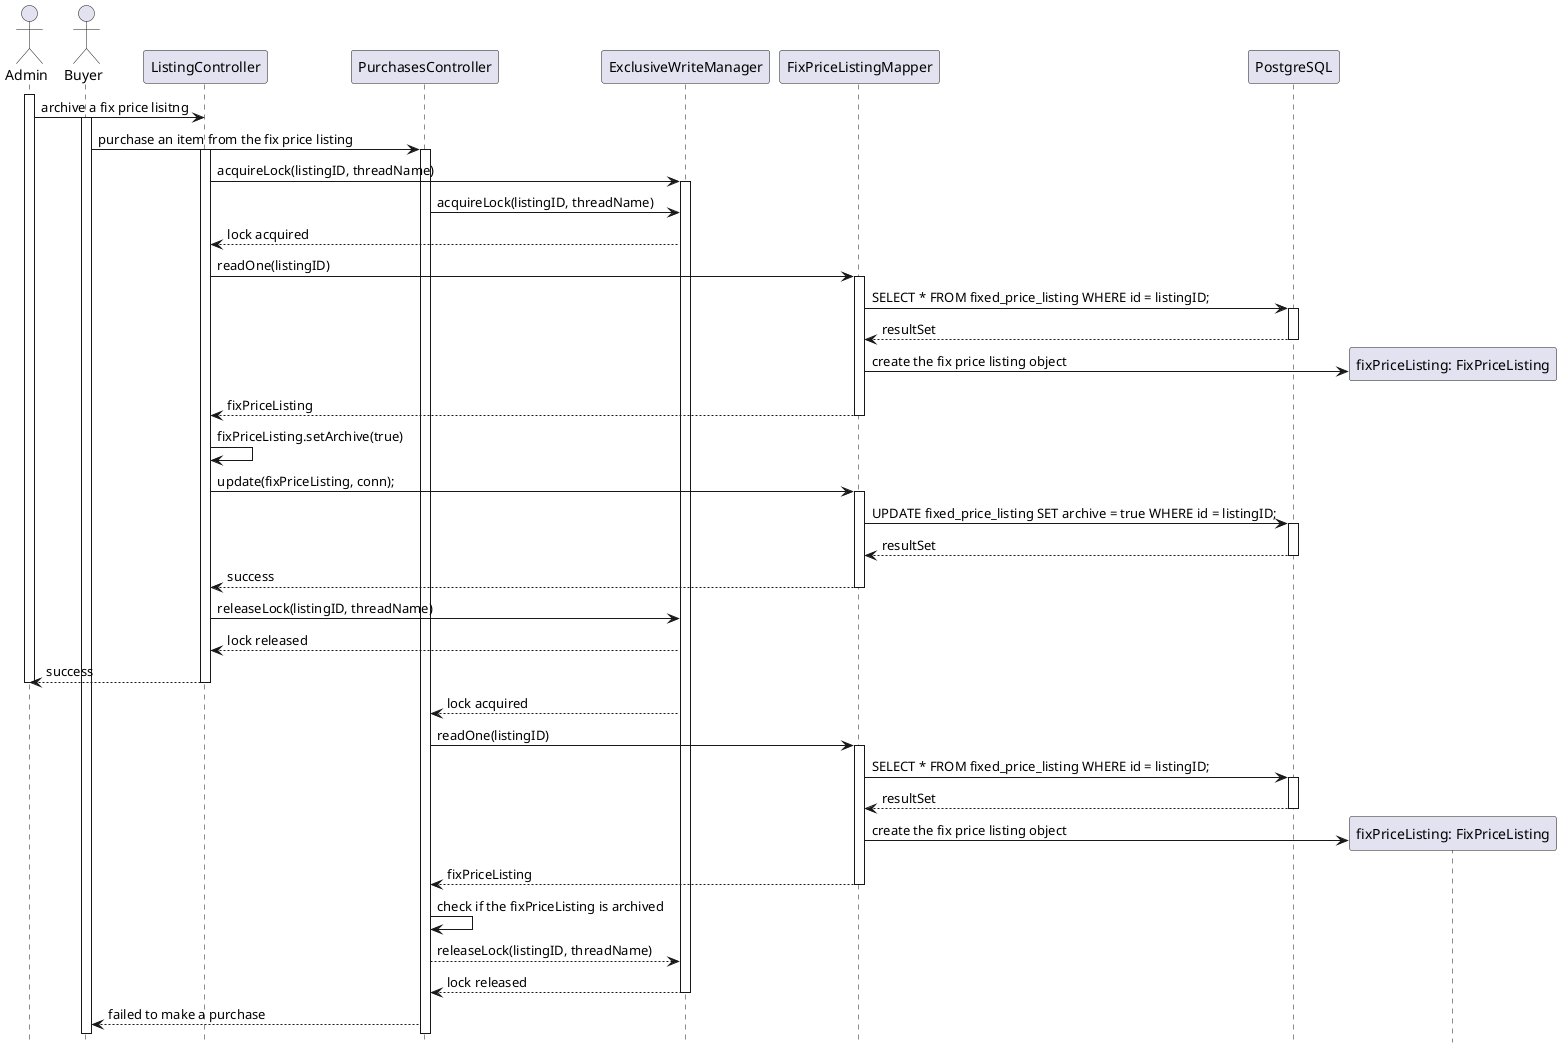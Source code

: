 @startuml View all users

hide footbox
actor Admin
actor Buyer

activate Admin
Admin -> ListingController: archive a fix price lisitng

activate Buyer
Buyer -> PurchasesController: purchase an item from the fix price listing
activate PurchasesController
activate ListingController
ListingController -> ExclusiveWriteManager: acquireLock(listingID, threadName)
activate ExclusiveWriteManager

PurchasesController -> ExclusiveWriteManager: acquireLock(listingID, threadName)

ExclusiveWriteManager --> ListingController: lock acquired
ListingController -> FixPriceListingMapper: readOne(listingID)
activate FixPriceListingMapper
FixPriceListingMapper -> PostgreSQL: SELECT * FROM fixed_price_listing WHERE id = listingID;
activate PostgreSQL
PostgreSQL --> FixPriceListingMapper: resultSet
deactivate PostgreSQL

create "fixPriceListing: FixPriceListing"
FixPriceListingMapper -> "fixPriceListing: FixPriceListing": create the fix price listing object

FixPriceListingMapper --> ListingController: fixPriceListing
deactivate FixPriceListingMapper
ListingController -> ListingController: fixPriceListing.setArchive(true)

ListingController -> FixPriceListingMapper: update(fixPriceListing, conn);
activate FixPriceListingMapper
FixPriceListingMapper -> PostgreSQL: UPDATE fixed_price_listing SET archive = true WHERE id = listingID;
activate PostgreSQL
PostgreSQL --> FixPriceListingMapper: resultSet
deactivate PostgreSQL

FixPriceListingMapper --> ListingController: success
deactivate FixPriceListingMapper

ListingController -> ExclusiveWriteManager: releaseLock(listingID, threadName)
ExclusiveWriteManager --> ListingController: lock released


ListingController --> Admin: success
deactivate ListingController
deactivate Admin


ExclusiveWriteManager --> PurchasesController: lock acquired


PurchasesController -> FixPriceListingMapper: readOne(listingID)
activate FixPriceListingMapper
FixPriceListingMapper -> PostgreSQL: SELECT * FROM fixed_price_listing WHERE id = listingID;
activate PostgreSQL
PostgreSQL --> FixPriceListingMapper: resultSet
deactivate PostgreSQL

create "fixPriceListing: FixPriceListing"
FixPriceListingMapper -> "fixPriceListing: FixPriceListing": create the fix price listing object
FixPriceListingMapper --> PurchasesController: fixPriceListing
deactivate FixPriceListingMapper

PurchasesController -> PurchasesController: check if the fixPriceListing is archived

PurchasesController --> ExclusiveWriteManager: releaseLock(listingID, threadName)

ExclusiveWriteManager --> PurchasesController: lock released
deactivate ExclusiveWriteManager

PurchasesController --> Buyer: failed to make a purchase

@enduml